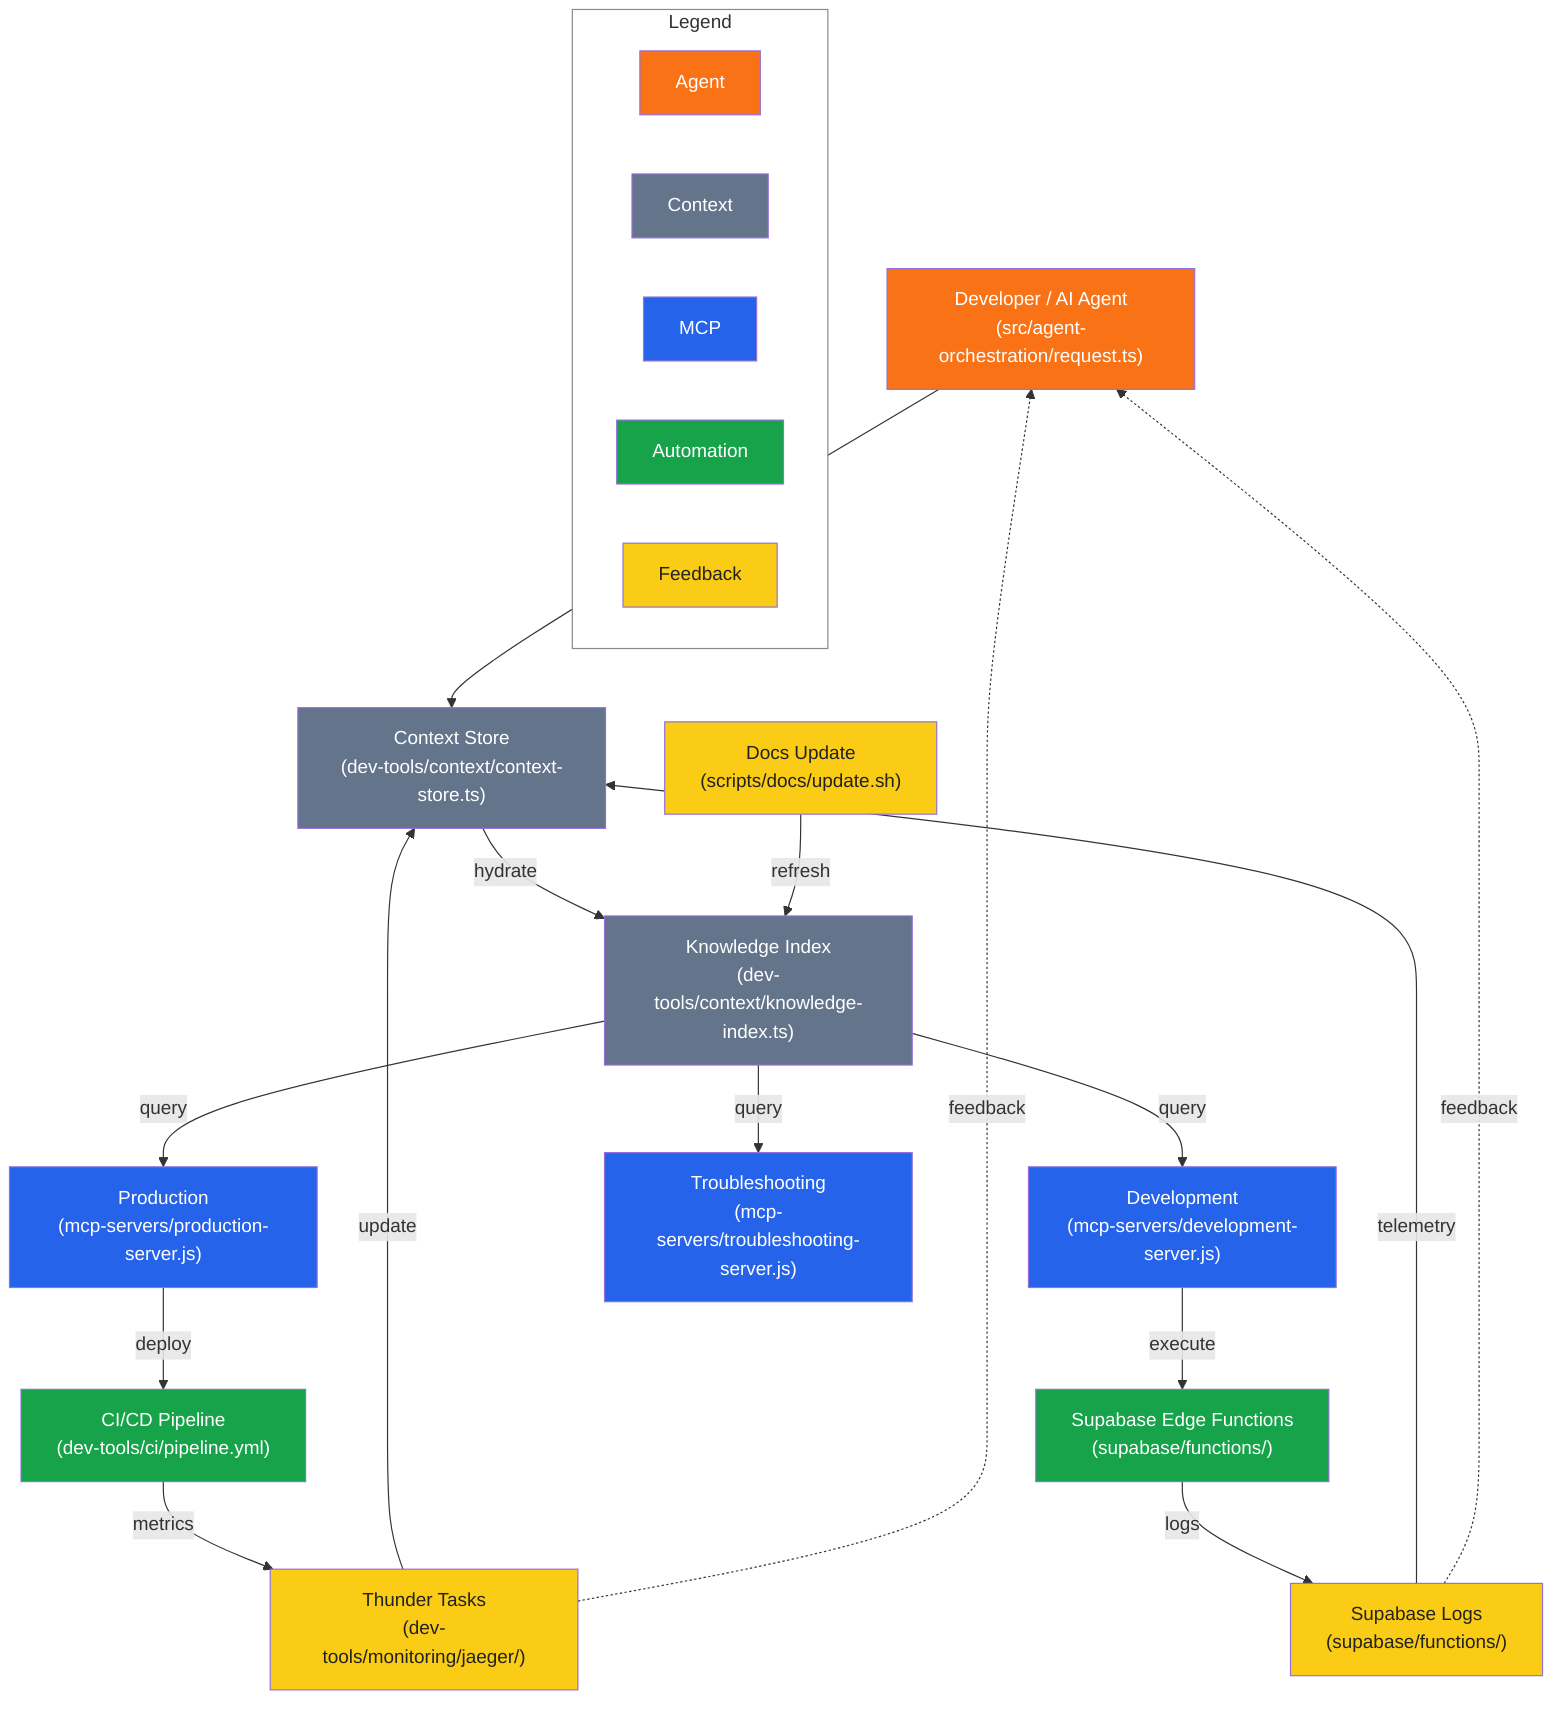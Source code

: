 ---
id: workspace-architecture
intent: Workspace Architecture (modular, agentic, with stable node IDs)
context: |
  This diagram visualizes the workspace architecture in the MCP/ProspectPro system. Each node uses a stable, descriptive ID and is linked to the relevant script or function path. Edges are annotated with conditions or triggers. Modular and ready for agentic automation.
---
flowchart TD
    %% Stable node IDs and descriptive labels
    AGENT_ENTRY["Developer / AI Agent\n(src/agent-orchestration/request.ts)"]:::agent
    CONTEXT_STORE["Context Store\n(dev-tools/context/context-store.ts)"]:::context
    KNOWLEDGE_INDEX["Knowledge Index\n(dev-tools/context/knowledge-index.ts)"]:::context
    PRODUCTION_MCP["Production\n(mcp-servers/production-server.js)"]:::mcp
    DEVELOPMENT_MCP["Development\n(mcp-servers/development-server.js)"]:::mcp
    TROUBLESHOOTING_MCP["Troubleshooting\n(mcp-servers/troubleshooting-server.js)"]:::mcp
    CICD["CI/CD Pipeline\n(dev-tools/ci/pipeline.yml)"]:::automation
    EDGE_FUNCTIONS["Supabase Edge Functions\n(supabase/functions/)"]:::automation
    THUNDER_TASKS["Thunder Tasks\n(dev-tools/monitoring/jaeger/)"]:::feedback
    SUPABASE_LOGS["Supabase Logs\n(supabase/functions/)"]:::feedback
    DOCS_UPDATE["Docs Update\n(scripts/docs/update.sh)"]:::feedback

    %% Flow
    AGENT_ENTRY --> CONTEXT_STORE
    CONTEXT_STORE -->|"hydrate"| KNOWLEDGE_INDEX
    KNOWLEDGE_INDEX -->|"query"| PRODUCTION_MCP
    KNOWLEDGE_INDEX -->|"query"| DEVELOPMENT_MCP
    KNOWLEDGE_INDEX -->|"query"| TROUBLESHOOTING_MCP
    PRODUCTION_MCP -->|"deploy"| CICD
    DEVELOPMENT_MCP -->|"execute"| EDGE_FUNCTIONS
    CICD -->|"metrics"| THUNDER_TASKS
    EDGE_FUNCTIONS -->|"logs"| SUPABASE_LOGS
    THUNDER_TASKS -->|"update"| CONTEXT_STORE
    SUPABASE_LOGS -->|"telemetry"| CONTEXT_STORE
    DOCS_UPDATE -->|"refresh"| KNOWLEDGE_INDEX
    THUNDER_TASKS -.->|"feedback"| AGENT_ENTRY
    SUPABASE_LOGS -.->|"feedback"| AGENT_ENTRY

    %% Styles
    classDef agent fill:#f97316,color:#fff;
    classDef context fill:#64748b,color:#fff;
    classDef mcp fill:#2563eb,color:#fff;
    classDef automation fill:#16a34a,color:#fff;
    classDef feedback fill:#facc15,color:#222;
    class AGENT_ENTRY agent;
    class CONTEXT_STORE,KNOWLEDGE_INDEX context;
    class PRODUCTION_MCP,DEVELOPMENT_MCP,TROUBLESHOOTING_MCP mcp;
    class CICD,EDGE_FUNCTIONS automation;
    class THUNDER_TASKS,SUPABASE_LOGS,DOCS_UPDATE feedback;

    %% Legend
    subgraph Legend["Legend"]
        direction LR
        L1["Agent"]
        L2["Context"]
        L3["MCP"]
        L4["Automation"]
        L5["Feedback"]
        style Legend fill:#fff,stroke:#888,stroke-width:1px
        style L1 fill:#f97316,color:#fff
        style L2 fill:#64748b,color:#fff
        style L3 fill:#2563eb,color:#fff
        style L4 fill:#16a34a,color:#fff
        style L5 fill:#facc15,color:#222
    end